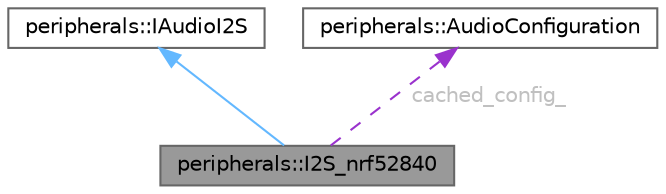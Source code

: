 digraph "peripherals::I2S_nrf52840"
{
 // LATEX_PDF_SIZE
  bgcolor="transparent";
  edge [fontname=Helvetica,fontsize=10,labelfontname=Helvetica,labelfontsize=10];
  node [fontname=Helvetica,fontsize=10,shape=box,height=0.2,width=0.4];
  Node1 [id="Node000001",label="peripherals::I2S_nrf52840",height=0.2,width=0.4,color="gray40", fillcolor="grey60", style="filled", fontcolor="black",tooltip=" "];
  Node2 -> Node1 [id="edge3_Node000001_Node000002",dir="back",color="steelblue1",style="solid",tooltip=" "];
  Node2 [id="Node000002",label="peripherals::IAudioI2S",height=0.2,width=0.4,color="gray40", fillcolor="white", style="filled",URL="$classperipherals_1_1_i_audio_i2_s.html",tooltip=" "];
  Node3 -> Node1 [id="edge4_Node000001_Node000003",dir="back",color="darkorchid3",style="dashed",tooltip=" ",label=" cached_config_",fontcolor="grey" ];
  Node3 [id="Node000003",label="peripherals::AudioConfiguration",height=0.2,width=0.4,color="gray40", fillcolor="white", style="filled",URL="$structperipherals_1_1_audio_configuration.html",tooltip=" "];
}
